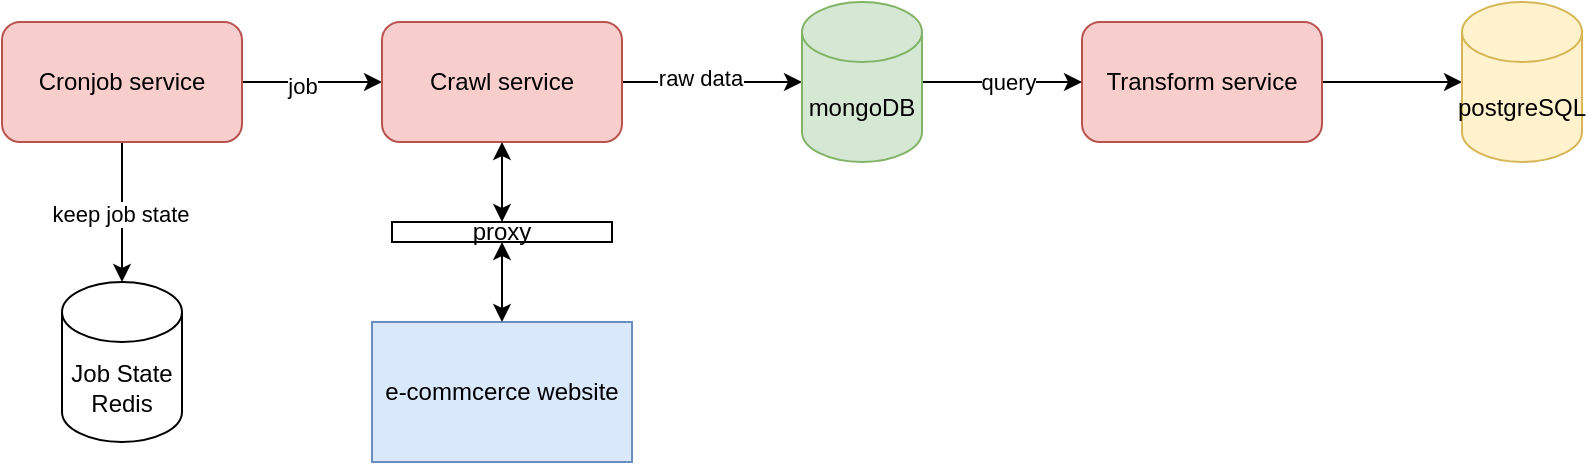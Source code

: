 <mxfile version="21.6.8" type="github">
  <diagram name="Page-1" id="KF7dVxH2Kp_PAsVpVCAL">
    <mxGraphModel dx="880" dy="446" grid="1" gridSize="10" guides="1" tooltips="1" connect="1" arrows="1" fold="1" page="1" pageScale="1" pageWidth="850" pageHeight="1100" math="0" shadow="0">
      <root>
        <mxCell id="0" />
        <mxCell id="1" parent="0" />
        <mxCell id="QmelgYUi6g06p9RXPf9F-7" style="edgeStyle=orthogonalEdgeStyle;rounded=0;orthogonalLoop=1;jettySize=auto;html=1;" edge="1" parent="1" source="QmelgYUi6g06p9RXPf9F-1" target="QmelgYUi6g06p9RXPf9F-2">
          <mxGeometry relative="1" as="geometry" />
        </mxCell>
        <mxCell id="QmelgYUi6g06p9RXPf9F-18" value="job" style="edgeLabel;html=1;align=center;verticalAlign=middle;resizable=0;points=[];" vertex="1" connectable="0" parent="QmelgYUi6g06p9RXPf9F-7">
          <mxGeometry x="-0.143" y="-2" relative="1" as="geometry">
            <mxPoint as="offset" />
          </mxGeometry>
        </mxCell>
        <mxCell id="QmelgYUi6g06p9RXPf9F-16" style="edgeStyle=orthogonalEdgeStyle;rounded=0;orthogonalLoop=1;jettySize=auto;html=1;exitX=0.5;exitY=1;exitDx=0;exitDy=0;entryX=0.5;entryY=0;entryDx=0;entryDy=0;entryPerimeter=0;" edge="1" parent="1" source="QmelgYUi6g06p9RXPf9F-1" target="QmelgYUi6g06p9RXPf9F-14">
          <mxGeometry relative="1" as="geometry" />
        </mxCell>
        <mxCell id="QmelgYUi6g06p9RXPf9F-17" value="keep job state" style="edgeLabel;html=1;align=center;verticalAlign=middle;resizable=0;points=[];" vertex="1" connectable="0" parent="QmelgYUi6g06p9RXPf9F-16">
          <mxGeometry x="0.029" y="-1" relative="1" as="geometry">
            <mxPoint as="offset" />
          </mxGeometry>
        </mxCell>
        <mxCell id="QmelgYUi6g06p9RXPf9F-1" value="Cronjob service" style="rounded=1;whiteSpace=wrap;html=1;fillColor=#f8cecc;strokeColor=#b85450;" vertex="1" parent="1">
          <mxGeometry x="130" y="140" width="120" height="60" as="geometry" />
        </mxCell>
        <mxCell id="QmelgYUi6g06p9RXPf9F-8" style="edgeStyle=orthogonalEdgeStyle;rounded=0;orthogonalLoop=1;jettySize=auto;html=1;entryX=0;entryY=0.5;entryDx=0;entryDy=0;entryPerimeter=0;" edge="1" parent="1" source="QmelgYUi6g06p9RXPf9F-2" target="QmelgYUi6g06p9RXPf9F-4">
          <mxGeometry relative="1" as="geometry" />
        </mxCell>
        <mxCell id="QmelgYUi6g06p9RXPf9F-19" value="raw data" style="edgeLabel;html=1;align=center;verticalAlign=middle;resizable=0;points=[];" vertex="1" connectable="0" parent="QmelgYUi6g06p9RXPf9F-8">
          <mxGeometry x="-0.133" y="2" relative="1" as="geometry">
            <mxPoint as="offset" />
          </mxGeometry>
        </mxCell>
        <mxCell id="QmelgYUi6g06p9RXPf9F-2" value="Crawl service" style="rounded=1;whiteSpace=wrap;html=1;fillColor=#f8cecc;strokeColor=#b85450;" vertex="1" parent="1">
          <mxGeometry x="320" y="140" width="120" height="60" as="geometry" />
        </mxCell>
        <mxCell id="QmelgYUi6g06p9RXPf9F-10" style="edgeStyle=orthogonalEdgeStyle;rounded=0;orthogonalLoop=1;jettySize=auto;html=1;" edge="1" parent="1" source="QmelgYUi6g06p9RXPf9F-3" target="QmelgYUi6g06p9RXPf9F-5">
          <mxGeometry relative="1" as="geometry" />
        </mxCell>
        <mxCell id="QmelgYUi6g06p9RXPf9F-3" value="Transform service" style="rounded=1;whiteSpace=wrap;html=1;fillColor=#f8cecc;strokeColor=#b85450;" vertex="1" parent="1">
          <mxGeometry x="670" y="140" width="120" height="60" as="geometry" />
        </mxCell>
        <mxCell id="QmelgYUi6g06p9RXPf9F-13" style="edgeStyle=orthogonalEdgeStyle;rounded=0;orthogonalLoop=1;jettySize=auto;html=1;entryX=0;entryY=0.5;entryDx=0;entryDy=0;" edge="1" parent="1" source="QmelgYUi6g06p9RXPf9F-4" target="QmelgYUi6g06p9RXPf9F-3">
          <mxGeometry relative="1" as="geometry" />
        </mxCell>
        <mxCell id="QmelgYUi6g06p9RXPf9F-20" value="query" style="edgeLabel;html=1;align=center;verticalAlign=middle;resizable=0;points=[];" vertex="1" connectable="0" parent="QmelgYUi6g06p9RXPf9F-13">
          <mxGeometry x="0.075" relative="1" as="geometry">
            <mxPoint as="offset" />
          </mxGeometry>
        </mxCell>
        <mxCell id="QmelgYUi6g06p9RXPf9F-4" value="mongoDB" style="shape=cylinder3;whiteSpace=wrap;html=1;boundedLbl=1;backgroundOutline=1;size=15;fillColor=#d5e8d4;strokeColor=#82b366;" vertex="1" parent="1">
          <mxGeometry x="530" y="130" width="60" height="80" as="geometry" />
        </mxCell>
        <mxCell id="QmelgYUi6g06p9RXPf9F-5" value="postgreSQL" style="shape=cylinder3;whiteSpace=wrap;html=1;boundedLbl=1;backgroundOutline=1;size=15;fillColor=#fff2cc;strokeColor=#d6b656;" vertex="1" parent="1">
          <mxGeometry x="860" y="130" width="60" height="80" as="geometry" />
        </mxCell>
        <mxCell id="QmelgYUi6g06p9RXPf9F-6" value="e-commcerce website" style="rounded=0;whiteSpace=wrap;html=1;fillColor=#dae8fc;strokeColor=#6c8ebf;" vertex="1" parent="1">
          <mxGeometry x="315" y="290" width="130" height="70" as="geometry" />
        </mxCell>
        <mxCell id="QmelgYUi6g06p9RXPf9F-11" value="" style="endArrow=classic;startArrow=classic;html=1;rounded=0;exitX=0.5;exitY=0;exitDx=0;exitDy=0;entryX=0.5;entryY=1;entryDx=0;entryDy=0;" edge="1" parent="1" source="QmelgYUi6g06p9RXPf9F-21" target="QmelgYUi6g06p9RXPf9F-2">
          <mxGeometry width="50" height="50" relative="1" as="geometry">
            <mxPoint x="530" y="260" as="sourcePoint" />
            <mxPoint x="580" y="210" as="targetPoint" />
          </mxGeometry>
        </mxCell>
        <mxCell id="QmelgYUi6g06p9RXPf9F-14" value="Job State Redis" style="shape=cylinder3;whiteSpace=wrap;html=1;boundedLbl=1;backgroundOutline=1;size=15;" vertex="1" parent="1">
          <mxGeometry x="160" y="270" width="60" height="80" as="geometry" />
        </mxCell>
        <mxCell id="QmelgYUi6g06p9RXPf9F-22" value="" style="endArrow=classic;startArrow=classic;html=1;rounded=0;exitX=0.5;exitY=0;exitDx=0;exitDy=0;entryX=0.5;entryY=1;entryDx=0;entryDy=0;" edge="1" parent="1" source="QmelgYUi6g06p9RXPf9F-6" target="QmelgYUi6g06p9RXPf9F-21">
          <mxGeometry width="50" height="50" relative="1" as="geometry">
            <mxPoint x="380" y="290" as="sourcePoint" />
            <mxPoint x="380" y="200" as="targetPoint" />
          </mxGeometry>
        </mxCell>
        <mxCell id="QmelgYUi6g06p9RXPf9F-21" value="proxy" style="rounded=0;whiteSpace=wrap;html=1;" vertex="1" parent="1">
          <mxGeometry x="325" y="240" width="110" height="10" as="geometry" />
        </mxCell>
      </root>
    </mxGraphModel>
  </diagram>
</mxfile>
